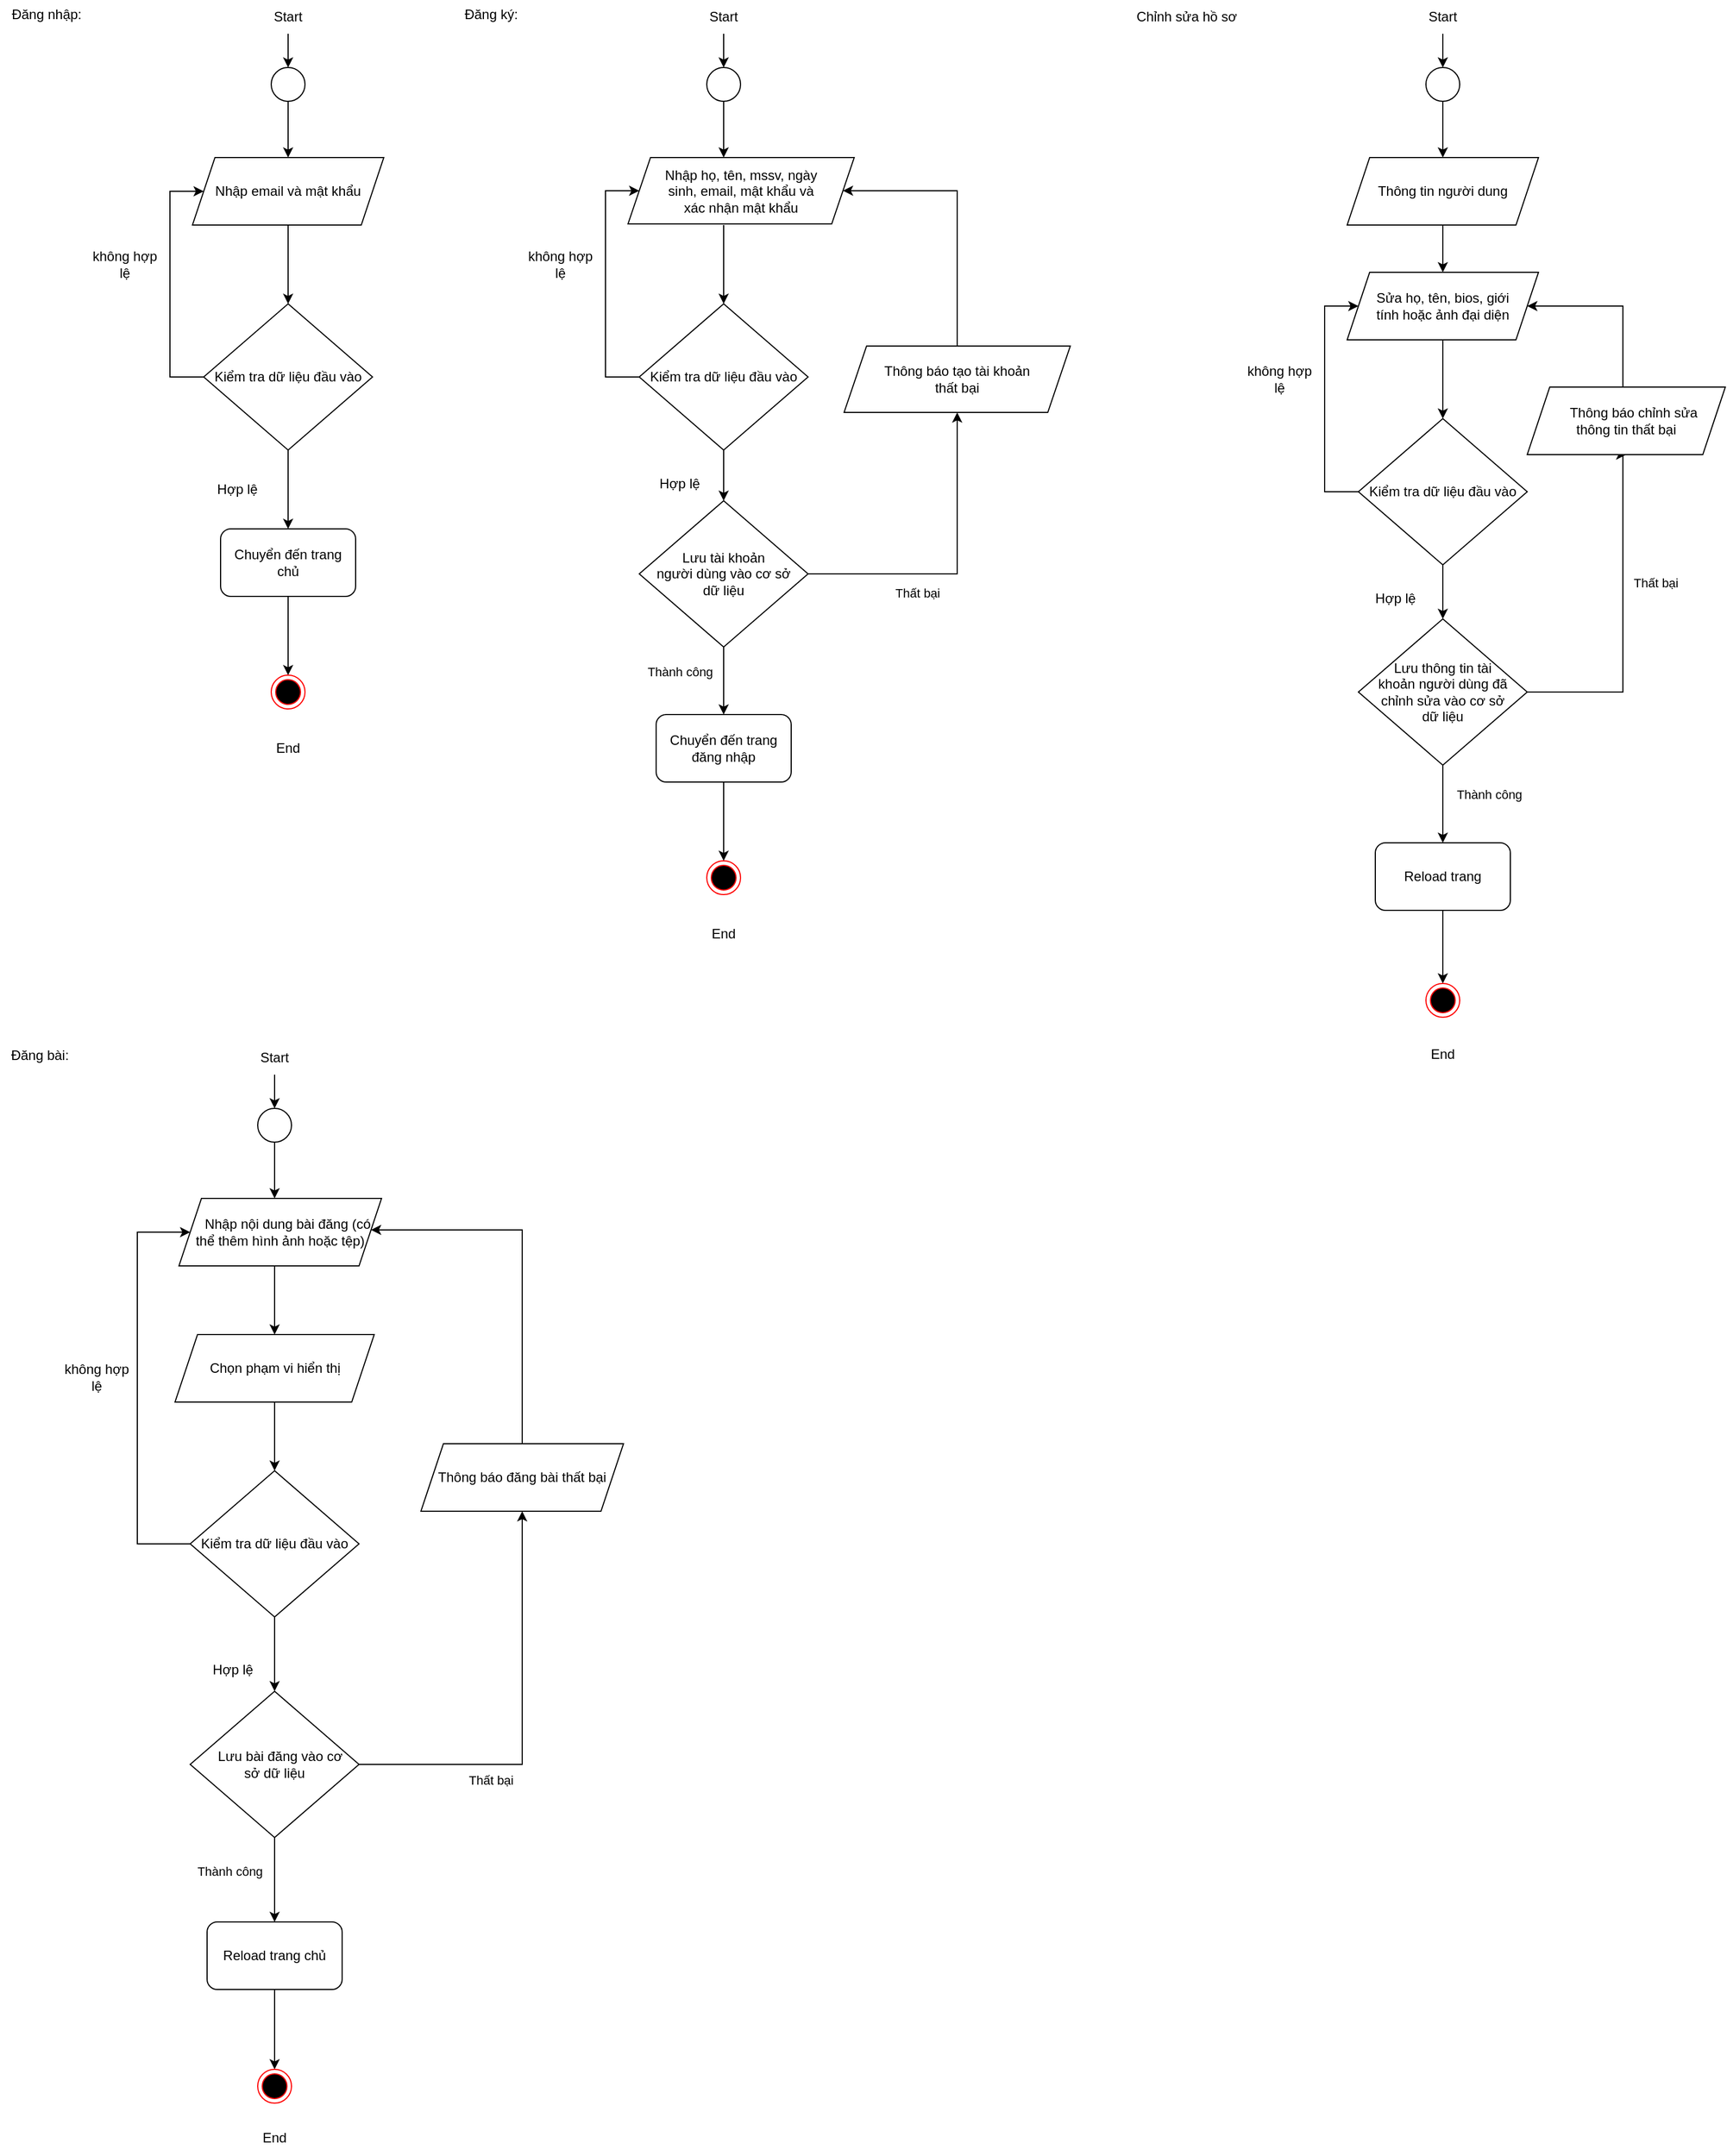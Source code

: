 <mxfile version="24.8.4">
  <diagram name="Page-1" id="thldua14ZTXM0ZRRVlnX">
    <mxGraphModel dx="1434" dy="827" grid="0" gridSize="10" guides="1" tooltips="1" connect="1" arrows="1" fold="1" page="1" pageScale="1" pageWidth="1654" pageHeight="2336" math="0" shadow="0">
      <root>
        <mxCell id="0" />
        <mxCell id="1" parent="0" />
        <mxCell id="zrPP4EijBJYdfeZ9ZNH7-3" value="" style="ellipse;whiteSpace=wrap;html=1;aspect=fixed;" vertex="1" parent="1">
          <mxGeometry x="350" y="100" width="30" height="30" as="geometry" />
        </mxCell>
        <mxCell id="zrPP4EijBJYdfeZ9ZNH7-4" value="" style="endArrow=classic;html=1;rounded=0;entryX=0.5;entryY=0;entryDx=0;entryDy=0;" edge="1" parent="1" target="zrPP4EijBJYdfeZ9ZNH7-3">
          <mxGeometry width="50" height="50" relative="1" as="geometry">
            <mxPoint x="365" y="70" as="sourcePoint" />
            <mxPoint x="565" as="targetPoint" />
          </mxGeometry>
        </mxCell>
        <mxCell id="zrPP4EijBJYdfeZ9ZNH7-5" value="Start" style="text;html=1;align=center;verticalAlign=middle;whiteSpace=wrap;rounded=0;" vertex="1" parent="1">
          <mxGeometry x="335" y="40" width="60" height="30" as="geometry" />
        </mxCell>
        <mxCell id="zrPP4EijBJYdfeZ9ZNH7-6" value="" style="endArrow=classic;html=1;rounded=0;entryX=0.5;entryY=0;entryDx=0;entryDy=0;exitX=0.5;exitY=1;exitDx=0;exitDy=0;" edge="1" parent="1" source="zrPP4EijBJYdfeZ9ZNH7-3">
          <mxGeometry width="50" height="50" relative="1" as="geometry">
            <mxPoint x="400" y="280" as="sourcePoint" />
            <mxPoint x="365" y="180" as="targetPoint" />
          </mxGeometry>
        </mxCell>
        <mxCell id="zrPP4EijBJYdfeZ9ZNH7-7" style="edgeStyle=orthogonalEdgeStyle;rounded=0;orthogonalLoop=1;jettySize=auto;html=1;entryX=0;entryY=0.5;entryDx=0;entryDy=0;" edge="1" parent="1" source="zrPP4EijBJYdfeZ9ZNH7-9" target="zrPP4EijBJYdfeZ9ZNH7-17">
          <mxGeometry relative="1" as="geometry">
            <mxPoint x="305" y="210" as="targetPoint" />
            <Array as="points">
              <mxPoint x="260" y="375" />
              <mxPoint x="260" y="210" />
            </Array>
          </mxGeometry>
        </mxCell>
        <mxCell id="zrPP4EijBJYdfeZ9ZNH7-8" style="edgeStyle=orthogonalEdgeStyle;rounded=0;orthogonalLoop=1;jettySize=auto;html=1;entryX=0.5;entryY=0;entryDx=0;entryDy=0;" edge="1" parent="1" source="zrPP4EijBJYdfeZ9ZNH7-9" target="zrPP4EijBJYdfeZ9ZNH7-13">
          <mxGeometry relative="1" as="geometry" />
        </mxCell>
        <mxCell id="zrPP4EijBJYdfeZ9ZNH7-9" value="Kiểm tra dữ liệu đầu vào" style="rhombus;whiteSpace=wrap;html=1;" vertex="1" parent="1">
          <mxGeometry x="290" y="310" width="150" height="130" as="geometry" />
        </mxCell>
        <mxCell id="zrPP4EijBJYdfeZ9ZNH7-10" value="" style="endArrow=classic;html=1;rounded=0;entryX=0.5;entryY=0;entryDx=0;entryDy=0;exitX=0.5;exitY=1;exitDx=0;exitDy=0;" edge="1" parent="1" target="zrPP4EijBJYdfeZ9ZNH7-9">
          <mxGeometry width="50" height="50" relative="1" as="geometry">
            <mxPoint x="365" y="240" as="sourcePoint" />
            <mxPoint x="450" y="330" as="targetPoint" />
          </mxGeometry>
        </mxCell>
        <mxCell id="zrPP4EijBJYdfeZ9ZNH7-11" value="không hợp lệ" style="text;html=1;align=center;verticalAlign=middle;whiteSpace=wrap;rounded=0;" vertex="1" parent="1">
          <mxGeometry x="190" y="260" width="60" height="30" as="geometry" />
        </mxCell>
        <mxCell id="zrPP4EijBJYdfeZ9ZNH7-12" style="edgeStyle=orthogonalEdgeStyle;rounded=0;orthogonalLoop=1;jettySize=auto;html=1;entryX=0.5;entryY=0;entryDx=0;entryDy=0;" edge="1" parent="1" source="zrPP4EijBJYdfeZ9ZNH7-13" target="zrPP4EijBJYdfeZ9ZNH7-15">
          <mxGeometry relative="1" as="geometry" />
        </mxCell>
        <mxCell id="zrPP4EijBJYdfeZ9ZNH7-13" value="Chuyển đến trang chủ" style="rounded=1;whiteSpace=wrap;html=1;" vertex="1" parent="1">
          <mxGeometry x="305" y="510" width="120" height="60" as="geometry" />
        </mxCell>
        <mxCell id="zrPP4EijBJYdfeZ9ZNH7-14" value="Hợp lệ" style="text;html=1;align=center;verticalAlign=middle;whiteSpace=wrap;rounded=0;" vertex="1" parent="1">
          <mxGeometry x="290" y="460" width="60" height="30" as="geometry" />
        </mxCell>
        <mxCell id="zrPP4EijBJYdfeZ9ZNH7-15" value="" style="ellipse;html=1;shape=endState;fillColor=#000000;strokeColor=#ff0000;" vertex="1" parent="1">
          <mxGeometry x="350" y="640" width="30" height="30" as="geometry" />
        </mxCell>
        <mxCell id="zrPP4EijBJYdfeZ9ZNH7-16" value="End" style="text;html=1;align=center;verticalAlign=middle;whiteSpace=wrap;rounded=0;" vertex="1" parent="1">
          <mxGeometry x="335" y="690" width="60" height="30" as="geometry" />
        </mxCell>
        <mxCell id="zrPP4EijBJYdfeZ9ZNH7-17" value="Nhập email và mật khẩu" style="shape=parallelogram;perimeter=parallelogramPerimeter;whiteSpace=wrap;html=1;fixedSize=1;" vertex="1" parent="1">
          <mxGeometry x="280" y="180" width="170" height="60" as="geometry" />
        </mxCell>
        <mxCell id="zrPP4EijBJYdfeZ9ZNH7-18" value="Đăng nhập:" style="text;html=1;align=center;verticalAlign=middle;resizable=0;points=[];autosize=1;strokeColor=none;fillColor=none;" vertex="1" parent="1">
          <mxGeometry x="110" y="40" width="80" height="26" as="geometry" />
        </mxCell>
        <mxCell id="zrPP4EijBJYdfeZ9ZNH7-19" value="" style="ellipse;whiteSpace=wrap;html=1;aspect=fixed;" vertex="1" parent="1">
          <mxGeometry x="737" y="100" width="30" height="30" as="geometry" />
        </mxCell>
        <mxCell id="zrPP4EijBJYdfeZ9ZNH7-20" value="" style="endArrow=classic;html=1;rounded=0;entryX=0.5;entryY=0;entryDx=0;entryDy=0;" edge="1" parent="1" target="zrPP4EijBJYdfeZ9ZNH7-19">
          <mxGeometry width="50" height="50" relative="1" as="geometry">
            <mxPoint x="752" y="70" as="sourcePoint" />
            <mxPoint x="952" as="targetPoint" />
          </mxGeometry>
        </mxCell>
        <mxCell id="zrPP4EijBJYdfeZ9ZNH7-21" value="Start" style="text;html=1;align=center;verticalAlign=middle;whiteSpace=wrap;rounded=0;" vertex="1" parent="1">
          <mxGeometry x="722" y="40" width="60" height="30" as="geometry" />
        </mxCell>
        <mxCell id="zrPP4EijBJYdfeZ9ZNH7-22" value="" style="endArrow=classic;html=1;rounded=0;entryX=0.5;entryY=0;entryDx=0;entryDy=0;exitX=0.5;exitY=1;exitDx=0;exitDy=0;" edge="1" parent="1" source="zrPP4EijBJYdfeZ9ZNH7-19">
          <mxGeometry width="50" height="50" relative="1" as="geometry">
            <mxPoint x="787" y="280" as="sourcePoint" />
            <mxPoint x="752" y="180" as="targetPoint" />
          </mxGeometry>
        </mxCell>
        <mxCell id="zrPP4EijBJYdfeZ9ZNH7-23" style="edgeStyle=orthogonalEdgeStyle;rounded=0;orthogonalLoop=1;jettySize=auto;html=1;entryX=0;entryY=0.5;entryDx=0;entryDy=0;" edge="1" parent="1" source="zrPP4EijBJYdfeZ9ZNH7-25" target="zrPP4EijBJYdfeZ9ZNH7-33">
          <mxGeometry relative="1" as="geometry">
            <mxPoint x="692" y="210" as="targetPoint" />
            <Array as="points">
              <mxPoint x="647" y="375" />
              <mxPoint x="647" y="210" />
            </Array>
          </mxGeometry>
        </mxCell>
        <mxCell id="zrPP4EijBJYdfeZ9ZNH7-24" style="edgeStyle=orthogonalEdgeStyle;rounded=0;orthogonalLoop=1;jettySize=auto;html=1;" edge="1" parent="1" source="zrPP4EijBJYdfeZ9ZNH7-25" target="zrPP4EijBJYdfeZ9ZNH7-82">
          <mxGeometry relative="1" as="geometry">
            <mxPoint x="752" y="510" as="targetPoint" />
          </mxGeometry>
        </mxCell>
        <mxCell id="zrPP4EijBJYdfeZ9ZNH7-25" value="Kiểm tra dữ liệu đầu vào" style="rhombus;whiteSpace=wrap;html=1;" vertex="1" parent="1">
          <mxGeometry x="677" y="310" width="150" height="130" as="geometry" />
        </mxCell>
        <mxCell id="zrPP4EijBJYdfeZ9ZNH7-26" value="" style="endArrow=classic;html=1;rounded=0;entryX=0.5;entryY=0;entryDx=0;entryDy=0;exitX=0.5;exitY=1;exitDx=0;exitDy=0;" edge="1" parent="1" target="zrPP4EijBJYdfeZ9ZNH7-25">
          <mxGeometry width="50" height="50" relative="1" as="geometry">
            <mxPoint x="752" y="240" as="sourcePoint" />
            <mxPoint x="837" y="330" as="targetPoint" />
          </mxGeometry>
        </mxCell>
        <mxCell id="zrPP4EijBJYdfeZ9ZNH7-27" value="không hợp lệ" style="text;html=1;align=center;verticalAlign=middle;whiteSpace=wrap;rounded=0;" vertex="1" parent="1">
          <mxGeometry x="577" y="260" width="60" height="30" as="geometry" />
        </mxCell>
        <mxCell id="zrPP4EijBJYdfeZ9ZNH7-28" style="edgeStyle=orthogonalEdgeStyle;rounded=0;orthogonalLoop=1;jettySize=auto;html=1;entryX=0.5;entryY=0;entryDx=0;entryDy=0;" edge="1" parent="1" source="zrPP4EijBJYdfeZ9ZNH7-29" target="zrPP4EijBJYdfeZ9ZNH7-31">
          <mxGeometry relative="1" as="geometry" />
        </mxCell>
        <mxCell id="zrPP4EijBJYdfeZ9ZNH7-29" value="Chuyển đến trang đăng nhập" style="rounded=1;whiteSpace=wrap;html=1;" vertex="1" parent="1">
          <mxGeometry x="692" y="675" width="120" height="60" as="geometry" />
        </mxCell>
        <mxCell id="zrPP4EijBJYdfeZ9ZNH7-30" value="Hợp lệ" style="text;html=1;align=center;verticalAlign=middle;whiteSpace=wrap;rounded=0;" vertex="1" parent="1">
          <mxGeometry x="683" y="455" width="60" height="30" as="geometry" />
        </mxCell>
        <mxCell id="zrPP4EijBJYdfeZ9ZNH7-31" value="" style="ellipse;html=1;shape=endState;fillColor=#000000;strokeColor=#ff0000;" vertex="1" parent="1">
          <mxGeometry x="737" y="805" width="30" height="30" as="geometry" />
        </mxCell>
        <mxCell id="zrPP4EijBJYdfeZ9ZNH7-32" value="End" style="text;html=1;align=center;verticalAlign=middle;whiteSpace=wrap;rounded=0;" vertex="1" parent="1">
          <mxGeometry x="722" y="855" width="60" height="30" as="geometry" />
        </mxCell>
        <mxCell id="zrPP4EijBJYdfeZ9ZNH7-33" value="Nhập họ, tên, mssv, ngày&lt;div&gt;sinh, email, mật khẩu và&lt;/div&gt;&lt;div&gt;xác nhận mật khẩu&lt;/div&gt;" style="shape=parallelogram;perimeter=parallelogramPerimeter;whiteSpace=wrap;html=1;fixedSize=1;" vertex="1" parent="1">
          <mxGeometry x="667" y="180" width="201" height="59" as="geometry" />
        </mxCell>
        <mxCell id="zrPP4EijBJYdfeZ9ZNH7-34" value="Đăng ký:" style="text;html=1;align=center;verticalAlign=middle;resizable=0;points=[];autosize=1;strokeColor=none;fillColor=none;" vertex="1" parent="1">
          <mxGeometry x="512" y="40" width="65" height="26" as="geometry" />
        </mxCell>
        <mxCell id="zrPP4EijBJYdfeZ9ZNH7-35" value="" style="ellipse;whiteSpace=wrap;html=1;aspect=fixed;" vertex="1" parent="1">
          <mxGeometry x="1376" y="100" width="30" height="30" as="geometry" />
        </mxCell>
        <mxCell id="zrPP4EijBJYdfeZ9ZNH7-36" value="" style="endArrow=classic;html=1;rounded=0;entryX=0.5;entryY=0;entryDx=0;entryDy=0;" edge="1" parent="1" target="zrPP4EijBJYdfeZ9ZNH7-35">
          <mxGeometry width="50" height="50" relative="1" as="geometry">
            <mxPoint x="1391" y="70" as="sourcePoint" />
            <mxPoint x="1591" as="targetPoint" />
          </mxGeometry>
        </mxCell>
        <mxCell id="zrPP4EijBJYdfeZ9ZNH7-37" value="Start" style="text;html=1;align=center;verticalAlign=middle;whiteSpace=wrap;rounded=0;" vertex="1" parent="1">
          <mxGeometry x="1361" y="40" width="60" height="30" as="geometry" />
        </mxCell>
        <mxCell id="zrPP4EijBJYdfeZ9ZNH7-38" value="" style="endArrow=classic;html=1;rounded=0;exitX=0.5;exitY=1;exitDx=0;exitDy=0;" edge="1" parent="1" source="zrPP4EijBJYdfeZ9ZNH7-35" target="zrPP4EijBJYdfeZ9ZNH7-71">
          <mxGeometry width="50" height="50" relative="1" as="geometry">
            <mxPoint x="1426" y="280" as="sourcePoint" />
            <mxPoint x="1391" y="180" as="targetPoint" />
          </mxGeometry>
        </mxCell>
        <mxCell id="zrPP4EijBJYdfeZ9ZNH7-39" style="edgeStyle=orthogonalEdgeStyle;rounded=0;orthogonalLoop=1;jettySize=auto;html=1;entryX=0;entryY=0.5;entryDx=0;entryDy=0;" edge="1" parent="1" source="zrPP4EijBJYdfeZ9ZNH7-41" target="zrPP4EijBJYdfeZ9ZNH7-49">
          <mxGeometry relative="1" as="geometry">
            <mxPoint x="1331" y="312" as="targetPoint" />
            <Array as="points">
              <mxPoint x="1286" y="477" />
              <mxPoint x="1286" y="312" />
            </Array>
          </mxGeometry>
        </mxCell>
        <mxCell id="zrPP4EijBJYdfeZ9ZNH7-40" style="edgeStyle=orthogonalEdgeStyle;rounded=0;orthogonalLoop=1;jettySize=auto;html=1;" edge="1" parent="1" source="zrPP4EijBJYdfeZ9ZNH7-41" target="zrPP4EijBJYdfeZ9ZNH7-75">
          <mxGeometry relative="1" as="geometry">
            <mxPoint x="1391" y="612" as="targetPoint" />
          </mxGeometry>
        </mxCell>
        <mxCell id="zrPP4EijBJYdfeZ9ZNH7-41" value="Kiểm tra dữ liệu đầu vào" style="rhombus;whiteSpace=wrap;html=1;" vertex="1" parent="1">
          <mxGeometry x="1316" y="412" width="150" height="130" as="geometry" />
        </mxCell>
        <mxCell id="zrPP4EijBJYdfeZ9ZNH7-42" value="" style="endArrow=classic;html=1;rounded=0;entryX=0.5;entryY=0;entryDx=0;entryDy=0;exitX=0.5;exitY=1;exitDx=0;exitDy=0;" edge="1" parent="1" target="zrPP4EijBJYdfeZ9ZNH7-41">
          <mxGeometry width="50" height="50" relative="1" as="geometry">
            <mxPoint x="1391" y="342" as="sourcePoint" />
            <mxPoint x="1476" y="432" as="targetPoint" />
          </mxGeometry>
        </mxCell>
        <mxCell id="zrPP4EijBJYdfeZ9ZNH7-43" value="không hợp lệ" style="text;html=1;align=center;verticalAlign=middle;whiteSpace=wrap;rounded=0;" vertex="1" parent="1">
          <mxGeometry x="1216" y="362" width="60" height="30" as="geometry" />
        </mxCell>
        <mxCell id="zrPP4EijBJYdfeZ9ZNH7-44" style="edgeStyle=orthogonalEdgeStyle;rounded=0;orthogonalLoop=1;jettySize=auto;html=1;entryX=0.5;entryY=0;entryDx=0;entryDy=0;" edge="1" parent="1" source="zrPP4EijBJYdfeZ9ZNH7-45" target="zrPP4EijBJYdfeZ9ZNH7-47">
          <mxGeometry relative="1" as="geometry" />
        </mxCell>
        <mxCell id="zrPP4EijBJYdfeZ9ZNH7-45" value="Reload trang" style="rounded=1;whiteSpace=wrap;html=1;" vertex="1" parent="1">
          <mxGeometry x="1331" y="789" width="120" height="60" as="geometry" />
        </mxCell>
        <mxCell id="zrPP4EijBJYdfeZ9ZNH7-46" value="Hợp lệ" style="text;html=1;align=center;verticalAlign=middle;whiteSpace=wrap;rounded=0;" vertex="1" parent="1">
          <mxGeometry x="1319" y="557" width="60" height="30" as="geometry" />
        </mxCell>
        <mxCell id="zrPP4EijBJYdfeZ9ZNH7-47" value="" style="ellipse;html=1;shape=endState;fillColor=#000000;strokeColor=#ff0000;" vertex="1" parent="1">
          <mxGeometry x="1376" y="914" width="30" height="30" as="geometry" />
        </mxCell>
        <mxCell id="zrPP4EijBJYdfeZ9ZNH7-48" value="End" style="text;html=1;align=center;verticalAlign=middle;whiteSpace=wrap;rounded=0;" vertex="1" parent="1">
          <mxGeometry x="1361" y="962" width="60" height="30" as="geometry" />
        </mxCell>
        <mxCell id="zrPP4EijBJYdfeZ9ZNH7-49" value="Sửa họ, tên, bios, giới&lt;div&gt;tính hoặc ảnh đại diện&lt;/div&gt;" style="shape=parallelogram;perimeter=parallelogramPerimeter;whiteSpace=wrap;html=1;fixedSize=1;" vertex="1" parent="1">
          <mxGeometry x="1306" y="282" width="170" height="60" as="geometry" />
        </mxCell>
        <mxCell id="zrPP4EijBJYdfeZ9ZNH7-50" value="Chỉnh sửa hồ sơ" style="text;html=1;align=center;verticalAlign=middle;resizable=0;points=[];autosize=1;strokeColor=none;fillColor=none;" vertex="1" parent="1">
          <mxGeometry x="1109" y="42" width="107" height="26" as="geometry" />
        </mxCell>
        <mxCell id="zrPP4EijBJYdfeZ9ZNH7-51" value="" style="ellipse;whiteSpace=wrap;html=1;aspect=fixed;" vertex="1" parent="1">
          <mxGeometry x="338" y="1025" width="30" height="30" as="geometry" />
        </mxCell>
        <mxCell id="zrPP4EijBJYdfeZ9ZNH7-52" value="" style="endArrow=classic;html=1;rounded=0;entryX=0.5;entryY=0;entryDx=0;entryDy=0;" edge="1" parent="1" target="zrPP4EijBJYdfeZ9ZNH7-51">
          <mxGeometry width="50" height="50" relative="1" as="geometry">
            <mxPoint x="353" y="995" as="sourcePoint" />
            <mxPoint x="553" y="925" as="targetPoint" />
          </mxGeometry>
        </mxCell>
        <mxCell id="zrPP4EijBJYdfeZ9ZNH7-53" value="Start" style="text;html=1;align=center;verticalAlign=middle;whiteSpace=wrap;rounded=0;" vertex="1" parent="1">
          <mxGeometry x="323" y="965" width="60" height="30" as="geometry" />
        </mxCell>
        <mxCell id="zrPP4EijBJYdfeZ9ZNH7-54" value="" style="endArrow=classic;html=1;rounded=0;entryX=0.5;entryY=0;entryDx=0;entryDy=0;exitX=0.5;exitY=1;exitDx=0;exitDy=0;" edge="1" parent="1" source="zrPP4EijBJYdfeZ9ZNH7-51">
          <mxGeometry width="50" height="50" relative="1" as="geometry">
            <mxPoint x="388" y="1205" as="sourcePoint" />
            <mxPoint x="353" y="1105" as="targetPoint" />
          </mxGeometry>
        </mxCell>
        <mxCell id="zrPP4EijBJYdfeZ9ZNH7-55" style="edgeStyle=orthogonalEdgeStyle;rounded=0;orthogonalLoop=1;jettySize=auto;html=1;entryX=0;entryY=0.5;entryDx=0;entryDy=0;" edge="1" parent="1" source="zrPP4EijBJYdfeZ9ZNH7-57" target="zrPP4EijBJYdfeZ9ZNH7-65">
          <mxGeometry relative="1" as="geometry">
            <mxPoint x="293" y="1135" as="targetPoint" />
            <Array as="points">
              <mxPoint x="231" y="1412" />
              <mxPoint x="231" y="1135" />
            </Array>
          </mxGeometry>
        </mxCell>
        <mxCell id="zrPP4EijBJYdfeZ9ZNH7-56" style="edgeStyle=orthogonalEdgeStyle;rounded=0;orthogonalLoop=1;jettySize=auto;html=1;" edge="1" parent="1" source="zrPP4EijBJYdfeZ9ZNH7-57" target="zrPP4EijBJYdfeZ9ZNH7-89">
          <mxGeometry relative="1" as="geometry" />
        </mxCell>
        <mxCell id="zrPP4EijBJYdfeZ9ZNH7-57" value="Kiểm tra dữ liệu đầu vào" style="rhombus;whiteSpace=wrap;html=1;" vertex="1" parent="1">
          <mxGeometry x="278" y="1347" width="150" height="130" as="geometry" />
        </mxCell>
        <mxCell id="zrPP4EijBJYdfeZ9ZNH7-58" value="" style="endArrow=classic;html=1;rounded=0;entryX=0.5;entryY=0;entryDx=0;entryDy=0;exitX=0.5;exitY=1;exitDx=0;exitDy=0;" edge="1" parent="1" target="zrPP4EijBJYdfeZ9ZNH7-67">
          <mxGeometry width="50" height="50" relative="1" as="geometry">
            <mxPoint x="353" y="1165" as="sourcePoint" />
            <mxPoint x="438" y="1255" as="targetPoint" />
          </mxGeometry>
        </mxCell>
        <mxCell id="zrPP4EijBJYdfeZ9ZNH7-59" value="không hợp lệ" style="text;html=1;align=center;verticalAlign=middle;whiteSpace=wrap;rounded=0;" vertex="1" parent="1">
          <mxGeometry x="165" y="1249" width="60" height="30" as="geometry" />
        </mxCell>
        <mxCell id="zrPP4EijBJYdfeZ9ZNH7-60" style="edgeStyle=orthogonalEdgeStyle;rounded=0;orthogonalLoop=1;jettySize=auto;html=1;entryX=0.5;entryY=0;entryDx=0;entryDy=0;" edge="1" parent="1" source="zrPP4EijBJYdfeZ9ZNH7-61" target="zrPP4EijBJYdfeZ9ZNH7-63">
          <mxGeometry relative="1" as="geometry" />
        </mxCell>
        <mxCell id="zrPP4EijBJYdfeZ9ZNH7-61" value="Reload trang chủ" style="rounded=1;whiteSpace=wrap;html=1;" vertex="1" parent="1">
          <mxGeometry x="293" y="1748" width="120" height="60" as="geometry" />
        </mxCell>
        <mxCell id="zrPP4EijBJYdfeZ9ZNH7-62" value="Hợp lệ" style="text;html=1;align=center;verticalAlign=middle;whiteSpace=wrap;rounded=0;" vertex="1" parent="1">
          <mxGeometry x="286" y="1509" width="60" height="30" as="geometry" />
        </mxCell>
        <mxCell id="zrPP4EijBJYdfeZ9ZNH7-63" value="" style="ellipse;html=1;shape=endState;fillColor=#000000;strokeColor=#ff0000;" vertex="1" parent="1">
          <mxGeometry x="338" y="1879" width="30" height="30" as="geometry" />
        </mxCell>
        <mxCell id="zrPP4EijBJYdfeZ9ZNH7-64" value="End" style="text;html=1;align=center;verticalAlign=middle;whiteSpace=wrap;rounded=0;" vertex="1" parent="1">
          <mxGeometry x="323" y="1925" width="60" height="30" as="geometry" />
        </mxCell>
        <mxCell id="zrPP4EijBJYdfeZ9ZNH7-65" value="&amp;nbsp; &amp;nbsp; Nhập nội dung bài đăng (có thể thêm hình ảnh hoặc tệp)" style="shape=parallelogram;perimeter=parallelogramPerimeter;whiteSpace=wrap;html=1;fixedSize=1;" vertex="1" parent="1">
          <mxGeometry x="268" y="1105" width="180" height="60" as="geometry" />
        </mxCell>
        <mxCell id="zrPP4EijBJYdfeZ9ZNH7-66" value="Đăng bài:" style="text;html=1;align=center;verticalAlign=middle;resizable=0;points=[];autosize=1;strokeColor=none;fillColor=none;" vertex="1" parent="1">
          <mxGeometry x="109" y="965" width="69" height="26" as="geometry" />
        </mxCell>
        <mxCell id="zrPP4EijBJYdfeZ9ZNH7-68" style="edgeStyle=orthogonalEdgeStyle;rounded=0;orthogonalLoop=1;jettySize=auto;html=1;exitX=0.5;exitY=1;exitDx=0;exitDy=0;" edge="1" parent="1" source="zrPP4EijBJYdfeZ9ZNH7-67" target="zrPP4EijBJYdfeZ9ZNH7-57">
          <mxGeometry relative="1" as="geometry" />
        </mxCell>
        <mxCell id="zrPP4EijBJYdfeZ9ZNH7-67" value="Chọn phạm vi hiển thị" style="shape=parallelogram;perimeter=parallelogramPerimeter;whiteSpace=wrap;html=1;fixedSize=1;" vertex="1" parent="1">
          <mxGeometry x="264.5" y="1226" width="177" height="60" as="geometry" />
        </mxCell>
        <mxCell id="zrPP4EijBJYdfeZ9ZNH7-70" style="edgeStyle=orthogonalEdgeStyle;rounded=0;orthogonalLoop=1;jettySize=auto;html=1;" edge="1" parent="1" source="zrPP4EijBJYdfeZ9ZNH7-82" target="zrPP4EijBJYdfeZ9ZNH7-29">
          <mxGeometry relative="1" as="geometry">
            <mxPoint x="752" y="570" as="sourcePoint" />
          </mxGeometry>
        </mxCell>
        <mxCell id="zrPP4EijBJYdfeZ9ZNH7-86" value="Thành công" style="edgeLabel;html=1;align=center;verticalAlign=middle;resizable=0;points=[];" vertex="1" connectable="0" parent="zrPP4EijBJYdfeZ9ZNH7-70">
          <mxGeometry x="-0.3" relative="1" as="geometry">
            <mxPoint x="-39" y="1" as="offset" />
          </mxGeometry>
        </mxCell>
        <mxCell id="zrPP4EijBJYdfeZ9ZNH7-72" style="edgeStyle=orthogonalEdgeStyle;rounded=0;orthogonalLoop=1;jettySize=auto;html=1;exitX=0.5;exitY=1;exitDx=0;exitDy=0;" edge="1" parent="1" source="zrPP4EijBJYdfeZ9ZNH7-71" target="zrPP4EijBJYdfeZ9ZNH7-49">
          <mxGeometry relative="1" as="geometry" />
        </mxCell>
        <mxCell id="zrPP4EijBJYdfeZ9ZNH7-71" value="Thông tin người dung" style="shape=parallelogram;perimeter=parallelogramPerimeter;whiteSpace=wrap;html=1;fixedSize=1;" vertex="1" parent="1">
          <mxGeometry x="1306" y="180" width="170" height="60" as="geometry" />
        </mxCell>
        <mxCell id="zrPP4EijBJYdfeZ9ZNH7-74" style="edgeStyle=orthogonalEdgeStyle;rounded=0;orthogonalLoop=1;jettySize=auto;html=1;exitX=0.5;exitY=1;exitDx=0;exitDy=0;" edge="1" parent="1" source="zrPP4EijBJYdfeZ9ZNH7-75" target="zrPP4EijBJYdfeZ9ZNH7-45">
          <mxGeometry relative="1" as="geometry">
            <mxPoint x="1391" y="672" as="sourcePoint" />
          </mxGeometry>
        </mxCell>
        <mxCell id="zrPP4EijBJYdfeZ9ZNH7-76" style="edgeStyle=orthogonalEdgeStyle;rounded=0;orthogonalLoop=1;jettySize=auto;html=1;exitX=1;exitY=0.5;exitDx=0;exitDy=0;entryX=0.5;entryY=1;entryDx=0;entryDy=0;" edge="1" parent="1" source="zrPP4EijBJYdfeZ9ZNH7-75" target="zrPP4EijBJYdfeZ9ZNH7-79">
          <mxGeometry relative="1" as="geometry">
            <Array as="points">
              <mxPoint x="1551" y="655" />
            </Array>
          </mxGeometry>
        </mxCell>
        <mxCell id="zrPP4EijBJYdfeZ9ZNH7-77" value="Thành công" style="edgeLabel;html=1;align=center;verticalAlign=middle;resizable=0;points=[];" vertex="1" connectable="0" parent="zrPP4EijBJYdfeZ9ZNH7-76">
          <mxGeometry x="0.252" y="2" relative="1" as="geometry">
            <mxPoint x="-117" y="193" as="offset" />
          </mxGeometry>
        </mxCell>
        <mxCell id="zrPP4EijBJYdfeZ9ZNH7-78" value="Thất bại" style="edgeLabel;html=1;align=center;verticalAlign=middle;resizable=0;points=[];" vertex="1" connectable="0" parent="zrPP4EijBJYdfeZ9ZNH7-76">
          <mxGeometry x="0.01" y="-4" relative="1" as="geometry">
            <mxPoint x="25" y="-31" as="offset" />
          </mxGeometry>
        </mxCell>
        <mxCell id="zrPP4EijBJYdfeZ9ZNH7-75" value="Lưu thông tin tài&lt;div&gt;khoản&amp;nbsp;&lt;span style=&quot;background-color: initial;&quot;&gt;người dùng đã&lt;/span&gt;&lt;/div&gt;&lt;div&gt;&lt;span style=&quot;background-color: initial;&quot;&gt;chỉnh sửa vào cơ sở&lt;/span&gt;&lt;div&gt;dữ liệu&lt;/div&gt;&lt;/div&gt;" style="rhombus;whiteSpace=wrap;html=1;" vertex="1" parent="1">
          <mxGeometry x="1316" y="590" width="150" height="130" as="geometry" />
        </mxCell>
        <mxCell id="zrPP4EijBJYdfeZ9ZNH7-80" style="edgeStyle=orthogonalEdgeStyle;rounded=0;orthogonalLoop=1;jettySize=auto;html=1;exitX=0.5;exitY=0;exitDx=0;exitDy=0;entryX=1;entryY=0.5;entryDx=0;entryDy=0;" edge="1" parent="1" source="zrPP4EijBJYdfeZ9ZNH7-79" target="zrPP4EijBJYdfeZ9ZNH7-49">
          <mxGeometry relative="1" as="geometry">
            <Array as="points">
              <mxPoint x="1551" y="312" />
            </Array>
          </mxGeometry>
        </mxCell>
        <mxCell id="zrPP4EijBJYdfeZ9ZNH7-79" value="&amp;nbsp; &amp;nbsp; Thông báo chỉnh sửa&lt;div&gt;thông tin thất bại&lt;/div&gt;" style="shape=parallelogram;perimeter=parallelogramPerimeter;whiteSpace=wrap;html=1;fixedSize=1;" vertex="1" parent="1">
          <mxGeometry x="1466" y="384" width="176" height="60" as="geometry" />
        </mxCell>
        <mxCell id="zrPP4EijBJYdfeZ9ZNH7-85" style="edgeStyle=orthogonalEdgeStyle;rounded=0;orthogonalLoop=1;jettySize=auto;html=1;exitX=1;exitY=0.5;exitDx=0;exitDy=0;" edge="1" parent="1" source="zrPP4EijBJYdfeZ9ZNH7-82" target="zrPP4EijBJYdfeZ9ZNH7-84">
          <mxGeometry relative="1" as="geometry" />
        </mxCell>
        <mxCell id="zrPP4EijBJYdfeZ9ZNH7-87" value="Thất bại" style="edgeLabel;html=1;align=center;verticalAlign=middle;resizable=0;points=[];" vertex="1" connectable="0" parent="zrPP4EijBJYdfeZ9ZNH7-85">
          <mxGeometry x="-0.29" relative="1" as="geometry">
            <mxPoint x="-1" y="17" as="offset" />
          </mxGeometry>
        </mxCell>
        <mxCell id="zrPP4EijBJYdfeZ9ZNH7-82" value="Lưu tài khoản&lt;div&gt;người&amp;nbsp;&lt;span style=&quot;background-color: initial;&quot;&gt;dùng vào cơ sở&lt;/span&gt;&lt;div&gt;dữ liệu&lt;/div&gt;&lt;/div&gt;" style="rhombus;whiteSpace=wrap;html=1;" vertex="1" parent="1">
          <mxGeometry x="677" y="485" width="150" height="130" as="geometry" />
        </mxCell>
        <mxCell id="zrPP4EijBJYdfeZ9ZNH7-88" style="edgeStyle=orthogonalEdgeStyle;rounded=0;orthogonalLoop=1;jettySize=auto;html=1;exitX=0.5;exitY=0;exitDx=0;exitDy=0;entryX=1;entryY=0.5;entryDx=0;entryDy=0;" edge="1" parent="1" source="zrPP4EijBJYdfeZ9ZNH7-84" target="zrPP4EijBJYdfeZ9ZNH7-33">
          <mxGeometry relative="1" as="geometry">
            <Array as="points">
              <mxPoint x="960" y="210" />
            </Array>
          </mxGeometry>
        </mxCell>
        <mxCell id="zrPP4EijBJYdfeZ9ZNH7-84" value="Thông báo tạo tài khoản&lt;div&gt;thất bại&lt;/div&gt;" style="shape=parallelogram;perimeter=parallelogramPerimeter;whiteSpace=wrap;html=1;fixedSize=1;" vertex="1" parent="1">
          <mxGeometry x="859" y="347.5" width="201" height="59" as="geometry" />
        </mxCell>
        <mxCell id="zrPP4EijBJYdfeZ9ZNH7-90" style="edgeStyle=orthogonalEdgeStyle;rounded=0;orthogonalLoop=1;jettySize=auto;html=1;exitX=0.5;exitY=1;exitDx=0;exitDy=0;" edge="1" parent="1" source="zrPP4EijBJYdfeZ9ZNH7-89" target="zrPP4EijBJYdfeZ9ZNH7-61">
          <mxGeometry relative="1" as="geometry" />
        </mxCell>
        <mxCell id="zrPP4EijBJYdfeZ9ZNH7-91" value="Thành công" style="edgeLabel;html=1;align=center;verticalAlign=middle;resizable=0;points=[];" vertex="1" connectable="0" parent="zrPP4EijBJYdfeZ9ZNH7-90">
          <mxGeometry x="-0.2" y="3" relative="1" as="geometry">
            <mxPoint x="-43" as="offset" />
          </mxGeometry>
        </mxCell>
        <mxCell id="zrPP4EijBJYdfeZ9ZNH7-93" style="edgeStyle=orthogonalEdgeStyle;rounded=0;orthogonalLoop=1;jettySize=auto;html=1;exitX=1;exitY=0.5;exitDx=0;exitDy=0;" edge="1" parent="1" source="zrPP4EijBJYdfeZ9ZNH7-89" target="zrPP4EijBJYdfeZ9ZNH7-92">
          <mxGeometry relative="1" as="geometry" />
        </mxCell>
        <mxCell id="zrPP4EijBJYdfeZ9ZNH7-95" value="Thất bại" style="edgeLabel;html=1;align=center;verticalAlign=middle;resizable=0;points=[];" vertex="1" connectable="0" parent="zrPP4EijBJYdfeZ9ZNH7-93">
          <mxGeometry x="-0.455" y="1" relative="1" as="geometry">
            <mxPoint x="16" y="15" as="offset" />
          </mxGeometry>
        </mxCell>
        <mxCell id="zrPP4EijBJYdfeZ9ZNH7-89" value="&amp;nbsp; &amp;nbsp;Lưu bài đăng vào cơ&lt;div&gt;sở dữ liệu&lt;/div&gt;" style="rhombus;whiteSpace=wrap;html=1;" vertex="1" parent="1">
          <mxGeometry x="278" y="1543" width="150" height="130" as="geometry" />
        </mxCell>
        <mxCell id="zrPP4EijBJYdfeZ9ZNH7-96" style="edgeStyle=orthogonalEdgeStyle;rounded=0;orthogonalLoop=1;jettySize=auto;html=1;exitX=0.5;exitY=0;exitDx=0;exitDy=0;" edge="1" parent="1" source="zrPP4EijBJYdfeZ9ZNH7-92" target="zrPP4EijBJYdfeZ9ZNH7-65">
          <mxGeometry relative="1" as="geometry">
            <Array as="points">
              <mxPoint x="573" y="1133" />
            </Array>
          </mxGeometry>
        </mxCell>
        <mxCell id="zrPP4EijBJYdfeZ9ZNH7-92" value="Thông báo đăng bài thất bại" style="shape=parallelogram;perimeter=parallelogramPerimeter;whiteSpace=wrap;html=1;fixedSize=1;" vertex="1" parent="1">
          <mxGeometry x="483" y="1323" width="180" height="60" as="geometry" />
        </mxCell>
      </root>
    </mxGraphModel>
  </diagram>
</mxfile>
